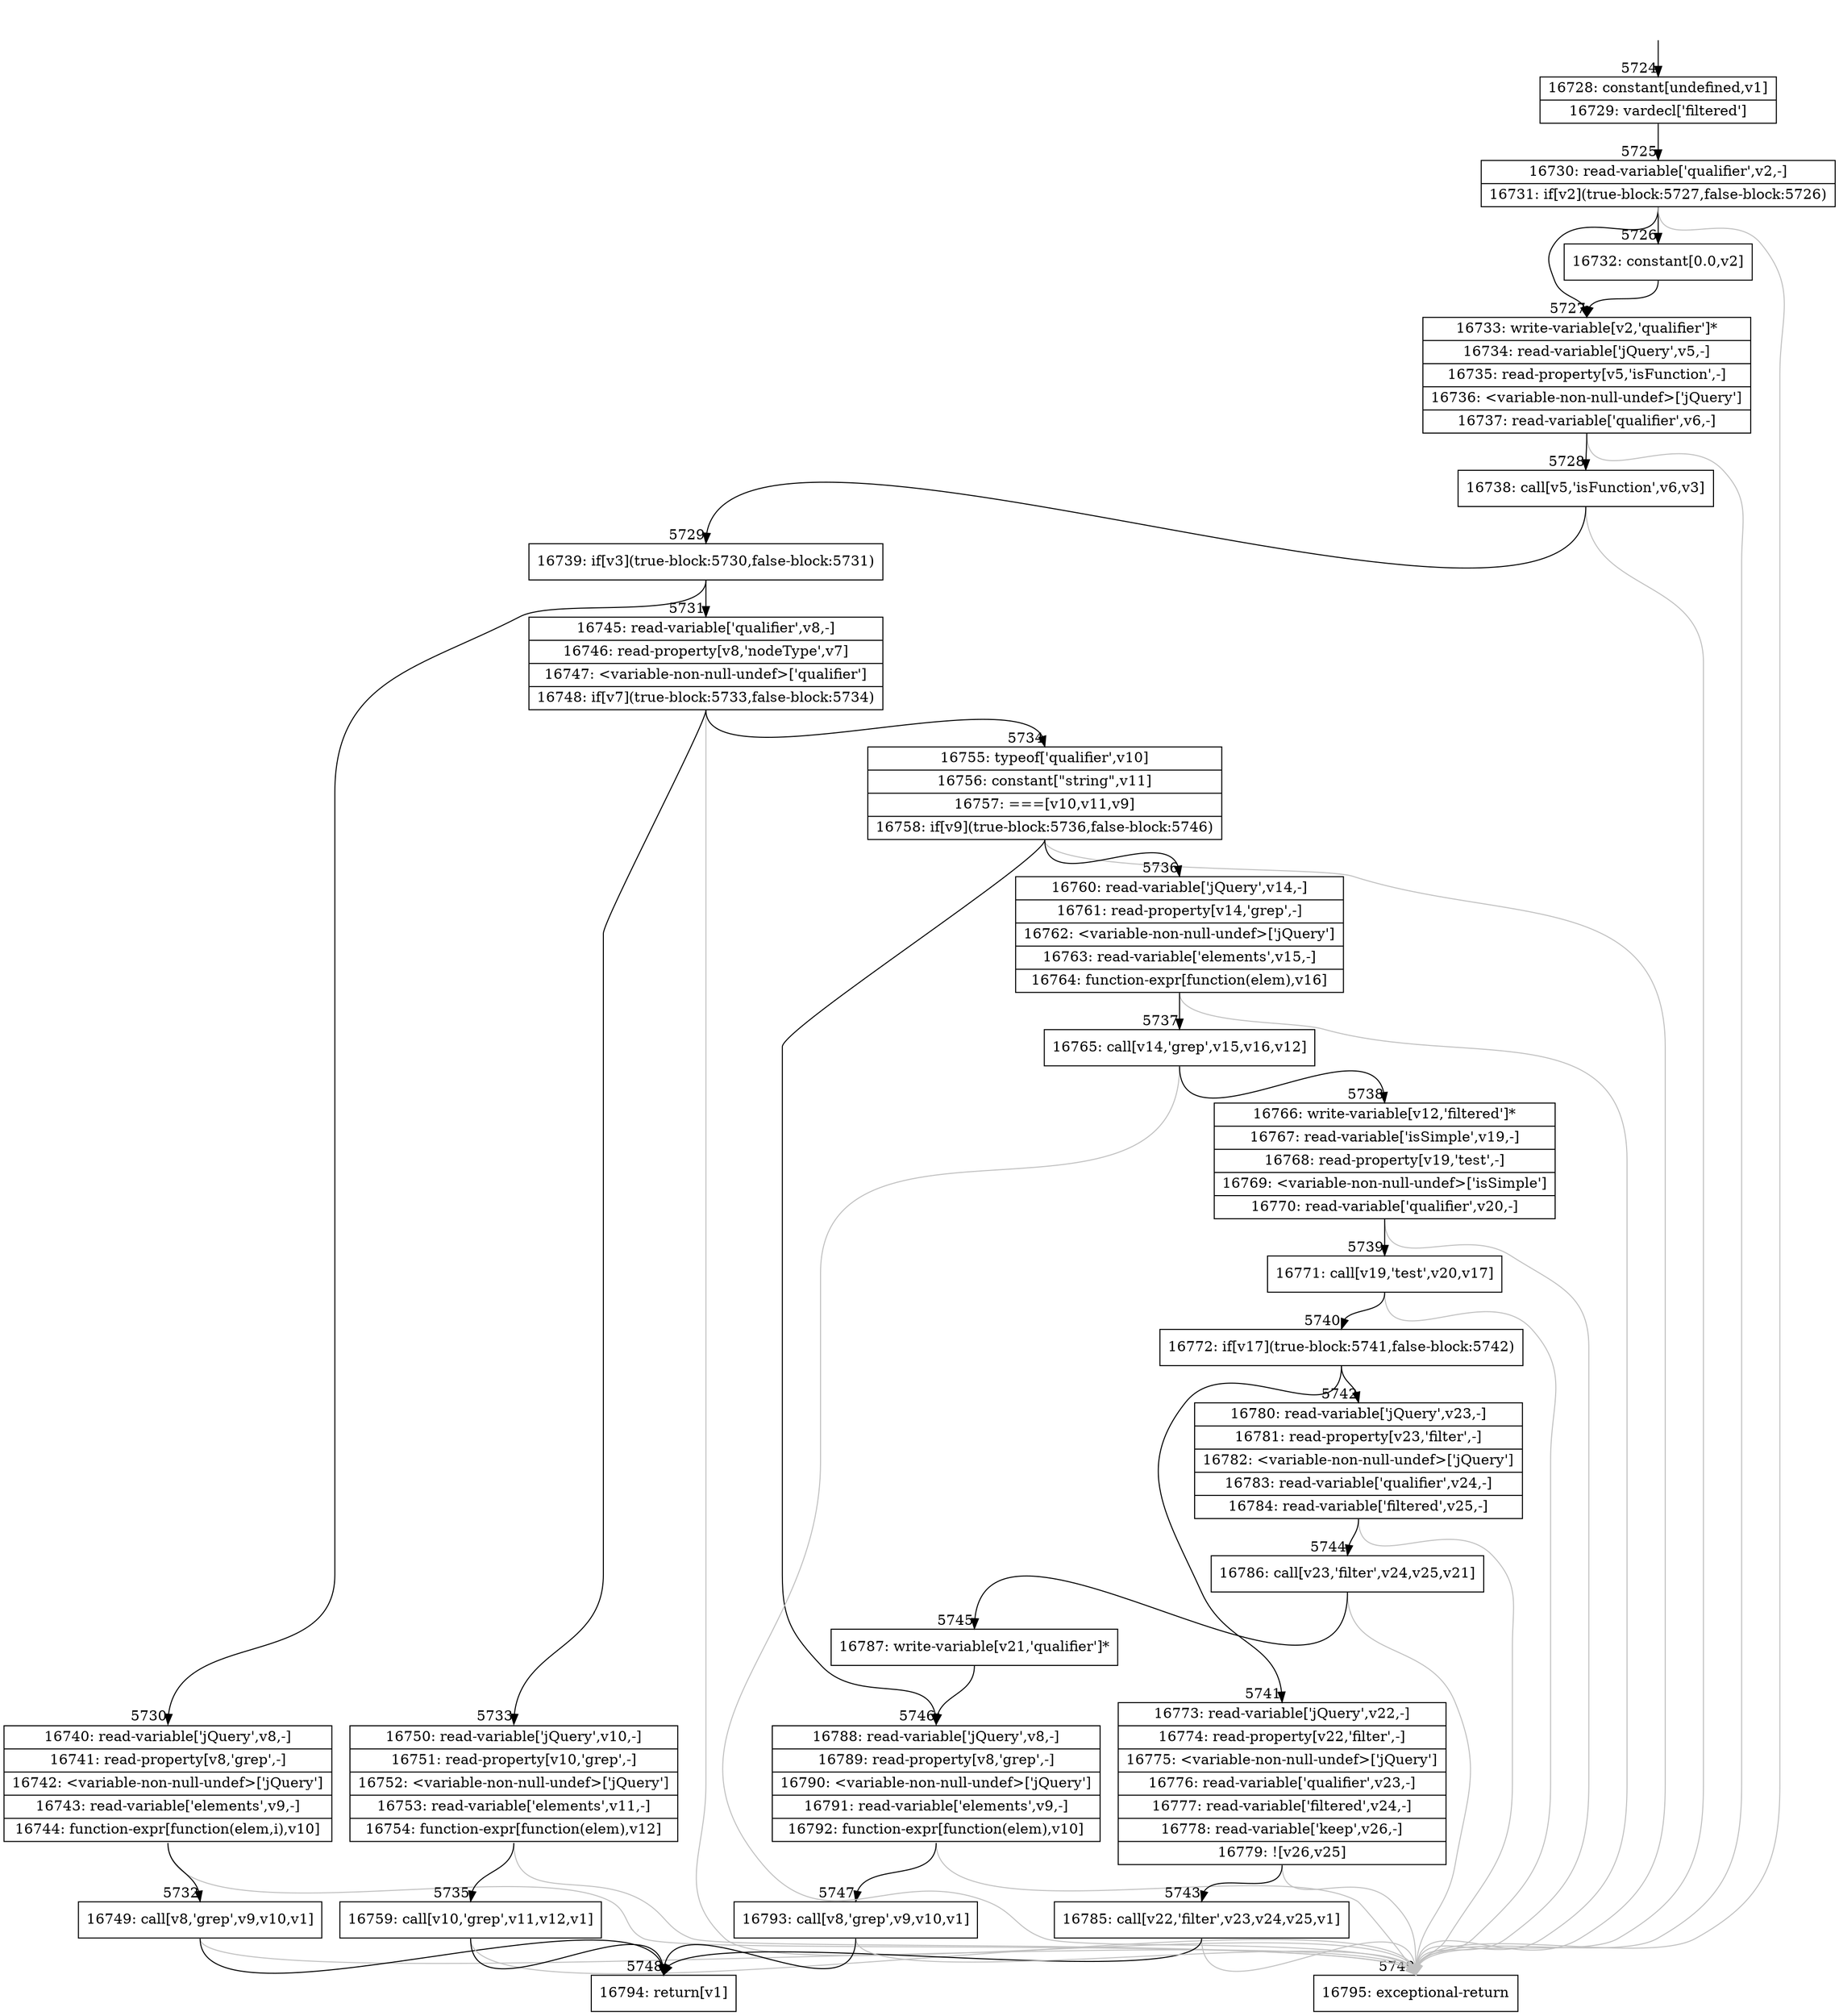 digraph {
rankdir="TD"
BB_entry367[shape=none,label=""];
BB_entry367 -> BB5724 [tailport=s, headport=n, headlabel="    5724"]
BB5724 [shape=record label="{16728: constant[undefined,v1]|16729: vardecl['filtered']}" ] 
BB5724 -> BB5725 [tailport=s, headport=n, headlabel="      5725"]
BB5725 [shape=record label="{16730: read-variable['qualifier',v2,-]|16731: if[v2](true-block:5727,false-block:5726)}" ] 
BB5725 -> BB5727 [tailport=s, headport=n, headlabel="      5727"]
BB5725 -> BB5726 [tailport=s, headport=n, headlabel="      5726"]
BB5725 -> BB5749 [tailport=s, headport=n, color=gray, headlabel="      5749"]
BB5726 [shape=record label="{16732: constant[0.0,v2]}" ] 
BB5726 -> BB5727 [tailport=s, headport=n]
BB5727 [shape=record label="{16733: write-variable[v2,'qualifier']*|16734: read-variable['jQuery',v5,-]|16735: read-property[v5,'isFunction',-]|16736: \<variable-non-null-undef\>['jQuery']|16737: read-variable['qualifier',v6,-]}" ] 
BB5727 -> BB5728 [tailport=s, headport=n, headlabel="      5728"]
BB5727 -> BB5749 [tailport=s, headport=n, color=gray]
BB5728 [shape=record label="{16738: call[v5,'isFunction',v6,v3]}" ] 
BB5728 -> BB5729 [tailport=s, headport=n, headlabel="      5729"]
BB5728 -> BB5749 [tailport=s, headport=n, color=gray]
BB5729 [shape=record label="{16739: if[v3](true-block:5730,false-block:5731)}" ] 
BB5729 -> BB5730 [tailport=s, headport=n, headlabel="      5730"]
BB5729 -> BB5731 [tailport=s, headport=n, headlabel="      5731"]
BB5730 [shape=record label="{16740: read-variable['jQuery',v8,-]|16741: read-property[v8,'grep',-]|16742: \<variable-non-null-undef\>['jQuery']|16743: read-variable['elements',v9,-]|16744: function-expr[function(elem,i),v10]}" ] 
BB5730 -> BB5732 [tailport=s, headport=n, headlabel="      5732"]
BB5730 -> BB5749 [tailport=s, headport=n, color=gray]
BB5731 [shape=record label="{16745: read-variable['qualifier',v8,-]|16746: read-property[v8,'nodeType',v7]|16747: \<variable-non-null-undef\>['qualifier']|16748: if[v7](true-block:5733,false-block:5734)}" ] 
BB5731 -> BB5733 [tailport=s, headport=n, headlabel="      5733"]
BB5731 -> BB5734 [tailport=s, headport=n, headlabel="      5734"]
BB5731 -> BB5749 [tailport=s, headport=n, color=gray]
BB5732 [shape=record label="{16749: call[v8,'grep',v9,v10,v1]}" ] 
BB5732 -> BB5748 [tailport=s, headport=n, headlabel="      5748"]
BB5732 -> BB5749 [tailport=s, headport=n, color=gray]
BB5733 [shape=record label="{16750: read-variable['jQuery',v10,-]|16751: read-property[v10,'grep',-]|16752: \<variable-non-null-undef\>['jQuery']|16753: read-variable['elements',v11,-]|16754: function-expr[function(elem),v12]}" ] 
BB5733 -> BB5735 [tailport=s, headport=n, headlabel="      5735"]
BB5733 -> BB5749 [tailport=s, headport=n, color=gray]
BB5734 [shape=record label="{16755: typeof['qualifier',v10]|16756: constant[\"string\",v11]|16757: ===[v10,v11,v9]|16758: if[v9](true-block:5736,false-block:5746)}" ] 
BB5734 -> BB5736 [tailport=s, headport=n, headlabel="      5736"]
BB5734 -> BB5746 [tailport=s, headport=n, headlabel="      5746"]
BB5734 -> BB5749 [tailport=s, headport=n, color=gray]
BB5735 [shape=record label="{16759: call[v10,'grep',v11,v12,v1]}" ] 
BB5735 -> BB5748 [tailport=s, headport=n]
BB5735 -> BB5749 [tailport=s, headport=n, color=gray]
BB5736 [shape=record label="{16760: read-variable['jQuery',v14,-]|16761: read-property[v14,'grep',-]|16762: \<variable-non-null-undef\>['jQuery']|16763: read-variable['elements',v15,-]|16764: function-expr[function(elem),v16]}" ] 
BB5736 -> BB5737 [tailport=s, headport=n, headlabel="      5737"]
BB5736 -> BB5749 [tailport=s, headport=n, color=gray]
BB5737 [shape=record label="{16765: call[v14,'grep',v15,v16,v12]}" ] 
BB5737 -> BB5738 [tailport=s, headport=n, headlabel="      5738"]
BB5737 -> BB5749 [tailport=s, headport=n, color=gray]
BB5738 [shape=record label="{16766: write-variable[v12,'filtered']*|16767: read-variable['isSimple',v19,-]|16768: read-property[v19,'test',-]|16769: \<variable-non-null-undef\>['isSimple']|16770: read-variable['qualifier',v20,-]}" ] 
BB5738 -> BB5739 [tailport=s, headport=n, headlabel="      5739"]
BB5738 -> BB5749 [tailport=s, headport=n, color=gray]
BB5739 [shape=record label="{16771: call[v19,'test',v20,v17]}" ] 
BB5739 -> BB5740 [tailport=s, headport=n, headlabel="      5740"]
BB5739 -> BB5749 [tailport=s, headport=n, color=gray]
BB5740 [shape=record label="{16772: if[v17](true-block:5741,false-block:5742)}" ] 
BB5740 -> BB5741 [tailport=s, headport=n, headlabel="      5741"]
BB5740 -> BB5742 [tailport=s, headport=n, headlabel="      5742"]
BB5741 [shape=record label="{16773: read-variable['jQuery',v22,-]|16774: read-property[v22,'filter',-]|16775: \<variable-non-null-undef\>['jQuery']|16776: read-variable['qualifier',v23,-]|16777: read-variable['filtered',v24,-]|16778: read-variable['keep',v26,-]|16779: ![v26,v25]}" ] 
BB5741 -> BB5743 [tailport=s, headport=n, headlabel="      5743"]
BB5741 -> BB5749 [tailport=s, headport=n, color=gray]
BB5742 [shape=record label="{16780: read-variable['jQuery',v23,-]|16781: read-property[v23,'filter',-]|16782: \<variable-non-null-undef\>['jQuery']|16783: read-variable['qualifier',v24,-]|16784: read-variable['filtered',v25,-]}" ] 
BB5742 -> BB5744 [tailport=s, headport=n, headlabel="      5744"]
BB5742 -> BB5749 [tailport=s, headport=n, color=gray]
BB5743 [shape=record label="{16785: call[v22,'filter',v23,v24,v25,v1]}" ] 
BB5743 -> BB5748 [tailport=s, headport=n]
BB5743 -> BB5749 [tailport=s, headport=n, color=gray]
BB5744 [shape=record label="{16786: call[v23,'filter',v24,v25,v21]}" ] 
BB5744 -> BB5745 [tailport=s, headport=n, headlabel="      5745"]
BB5744 -> BB5749 [tailport=s, headport=n, color=gray]
BB5745 [shape=record label="{16787: write-variable[v21,'qualifier']*}" ] 
BB5745 -> BB5746 [tailport=s, headport=n]
BB5746 [shape=record label="{16788: read-variable['jQuery',v8,-]|16789: read-property[v8,'grep',-]|16790: \<variable-non-null-undef\>['jQuery']|16791: read-variable['elements',v9,-]|16792: function-expr[function(elem),v10]}" ] 
BB5746 -> BB5747 [tailport=s, headport=n, headlabel="      5747"]
BB5746 -> BB5749 [tailport=s, headport=n, color=gray]
BB5747 [shape=record label="{16793: call[v8,'grep',v9,v10,v1]}" ] 
BB5747 -> BB5748 [tailport=s, headport=n]
BB5747 -> BB5749 [tailport=s, headport=n, color=gray]
BB5748 [shape=record label="{16794: return[v1]}" ] 
BB5749 [shape=record label="{16795: exceptional-return}" ] 
}
